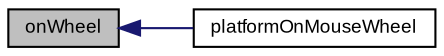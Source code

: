 digraph "onWheel"
{
  bgcolor="transparent";
  edge [fontname="Arial",fontsize="9",labelfontname="Arial",labelfontsize="9"];
  node [fontname="Arial",fontsize="9",shape=record];
  rankdir="LR";
  Node1 [label="onWheel",height=0.2,width=0.4,color="black", fillcolor="grey75", style="filled" fontcolor="black"];
  Node1 -> Node2 [dir="back",color="midnightblue",fontsize="9",style="solid",fontname="Arial"];
  Node2 [label="platformOnMouseWheel",height=0.2,width=0.4,color="black",URL="$class_v_s_t_g_u_i_1_1_c_frame.html#a324285da06c1a1567ef99a54295b44ac"];
}
